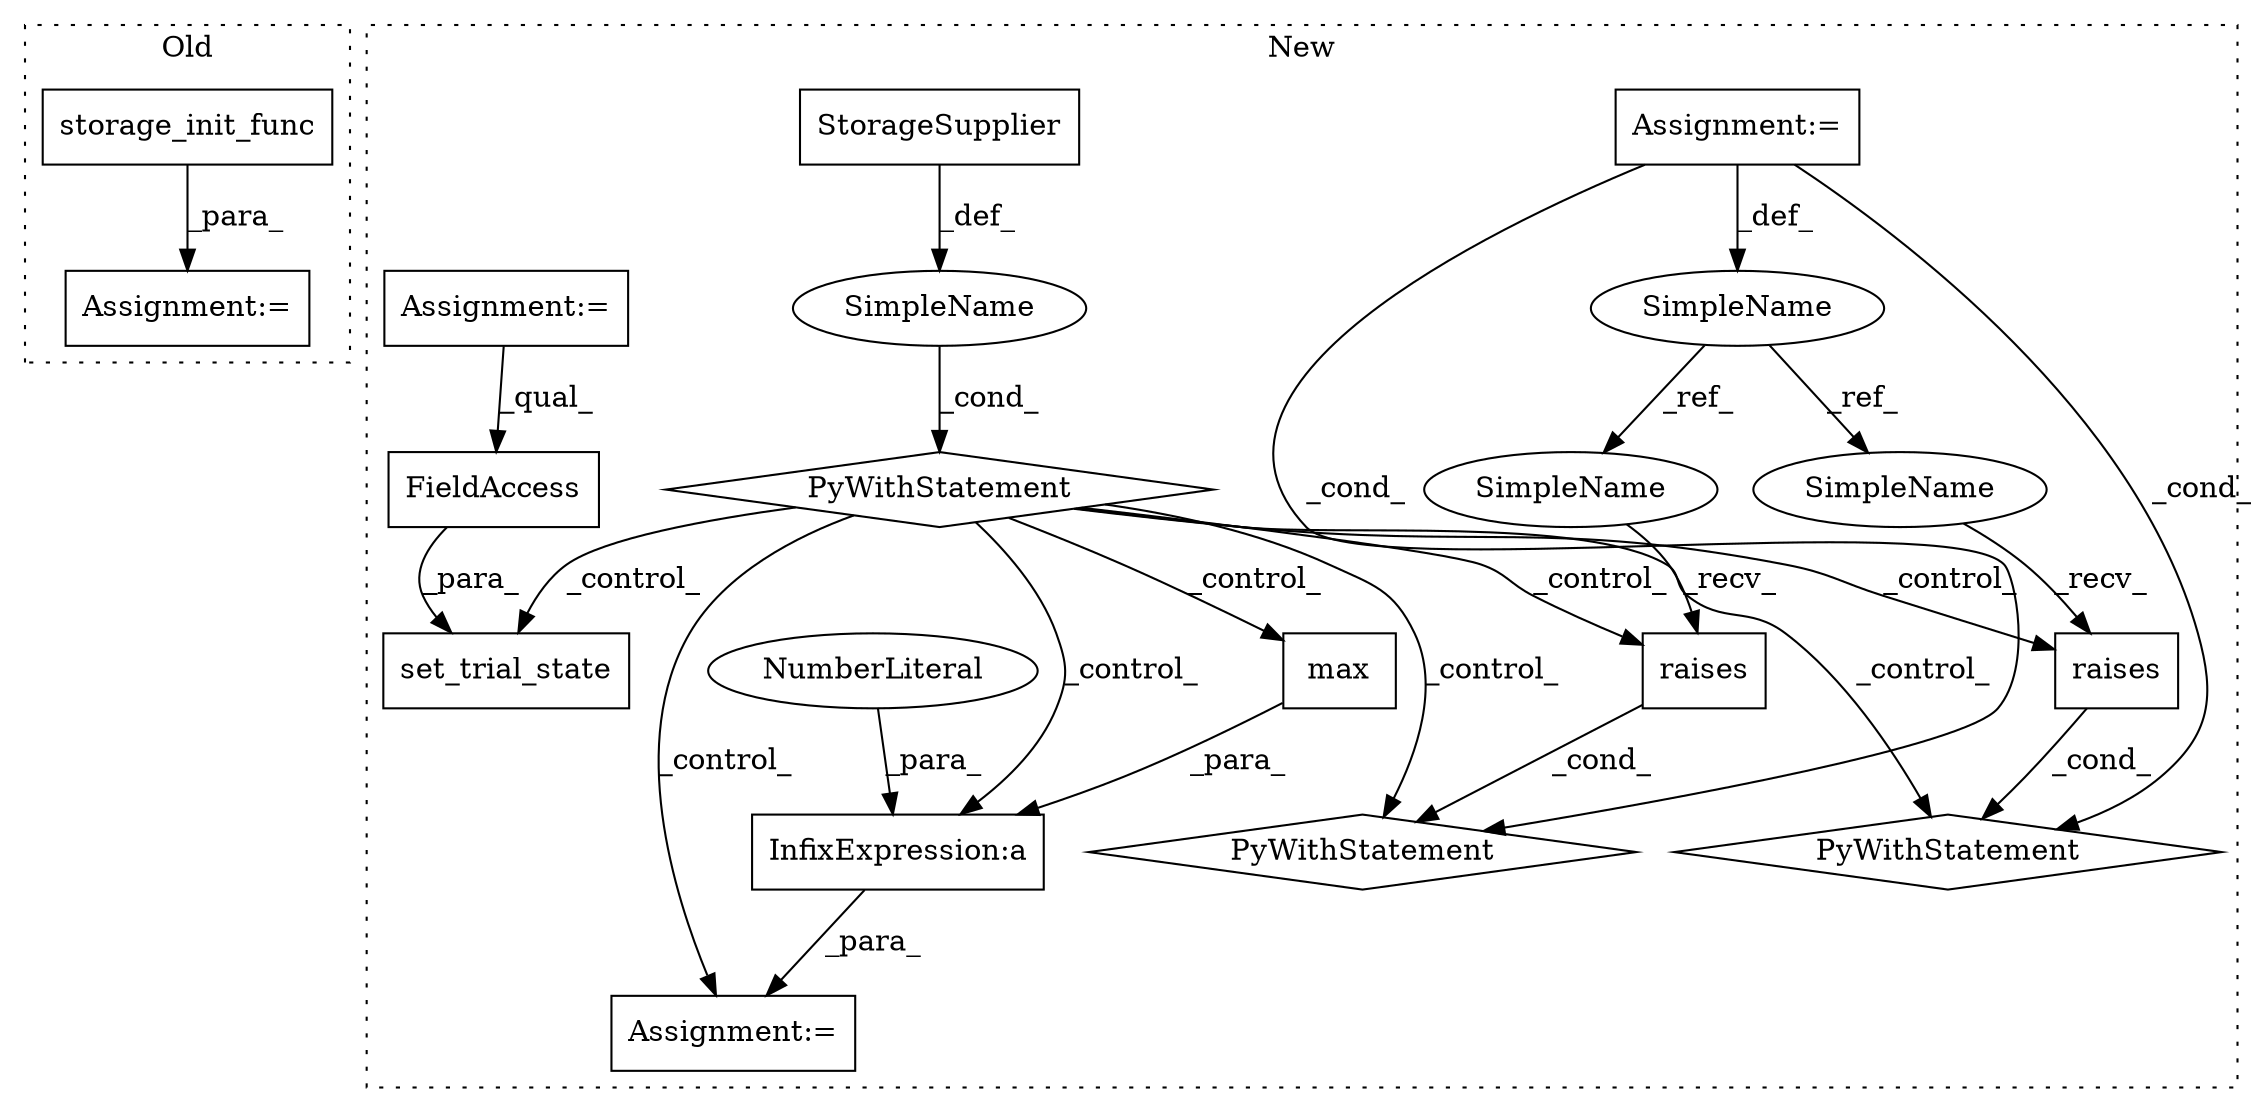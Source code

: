 digraph G {
subgraph cluster0 {
1 [label="storage_init_func" a="32" s="15979" l="19" shape="box"];
7 [label="Assignment:=" a="7" s="15978" l="1" shape="box"];
label = "Old";
style="dotted";
}
subgraph cluster1 {
2 [label="raises" a="32" s="32032,32051" l="7,1" shape="box"];
3 [label="SimpleName" a="42" s="" l="" shape="ellipse"];
4 [label="PyWithStatement" a="104" s="30747,30786" l="10,2" shape="diamond"];
5 [label="Assignment:=" a="7" s="30579" l="6" shape="box"];
6 [label="PyWithStatement" a="104" s="32015,32052" l="10,2" shape="diamond"];
8 [label="StorageSupplier" a="32" s="30757,30785" l="16,1" shape="box"];
9 [label="raises" a="32" s="31843,31858" l="7,1" shape="box"];
10 [label="InfixExpression:a" a="27" s="31813" l="3" shape="box"];
11 [label="NumberLiteral" a="34" s="31816" l="1" shape="ellipse"];
12 [label="PyWithStatement" a="104" s="31826,31859" l="10,2" shape="diamond"];
13 [label="SimpleName" a="42" s="30579" l="6" shape="ellipse"];
14 [label="Assignment:=" a="7" s="31774" l="1" shape="box"];
15 [label="max" a="32" s="31776,31812" l="4,1" shape="box"];
16 [label="set_trial_state" a="32" s="31960,32006" l="16,1" shape="box"];
17 [label="FieldAccess" a="22" s="31987" l="19" shape="box"];
18 [label="Assignment:=" a="7" s="30595" l="10" shape="box"];
19 [label="SimpleName" a="42" s="31836" l="6" shape="ellipse"];
20 [label="SimpleName" a="42" s="32025" l="6" shape="ellipse"];
label = "New";
style="dotted";
}
1 -> 7 [label="_para_"];
2 -> 6 [label="_cond_"];
3 -> 4 [label="_cond_"];
4 -> 2 [label="_control_"];
4 -> 6 [label="_control_"];
4 -> 14 [label="_control_"];
4 -> 15 [label="_control_"];
4 -> 10 [label="_control_"];
4 -> 9 [label="_control_"];
4 -> 12 [label="_control_"];
4 -> 16 [label="_control_"];
5 -> 6 [label="_cond_"];
5 -> 13 [label="_def_"];
5 -> 12 [label="_cond_"];
8 -> 3 [label="_def_"];
9 -> 12 [label="_cond_"];
10 -> 14 [label="_para_"];
11 -> 10 [label="_para_"];
13 -> 20 [label="_ref_"];
13 -> 19 [label="_ref_"];
15 -> 10 [label="_para_"];
17 -> 16 [label="_para_"];
18 -> 17 [label="_qual_"];
19 -> 9 [label="_recv_"];
20 -> 2 [label="_recv_"];
}